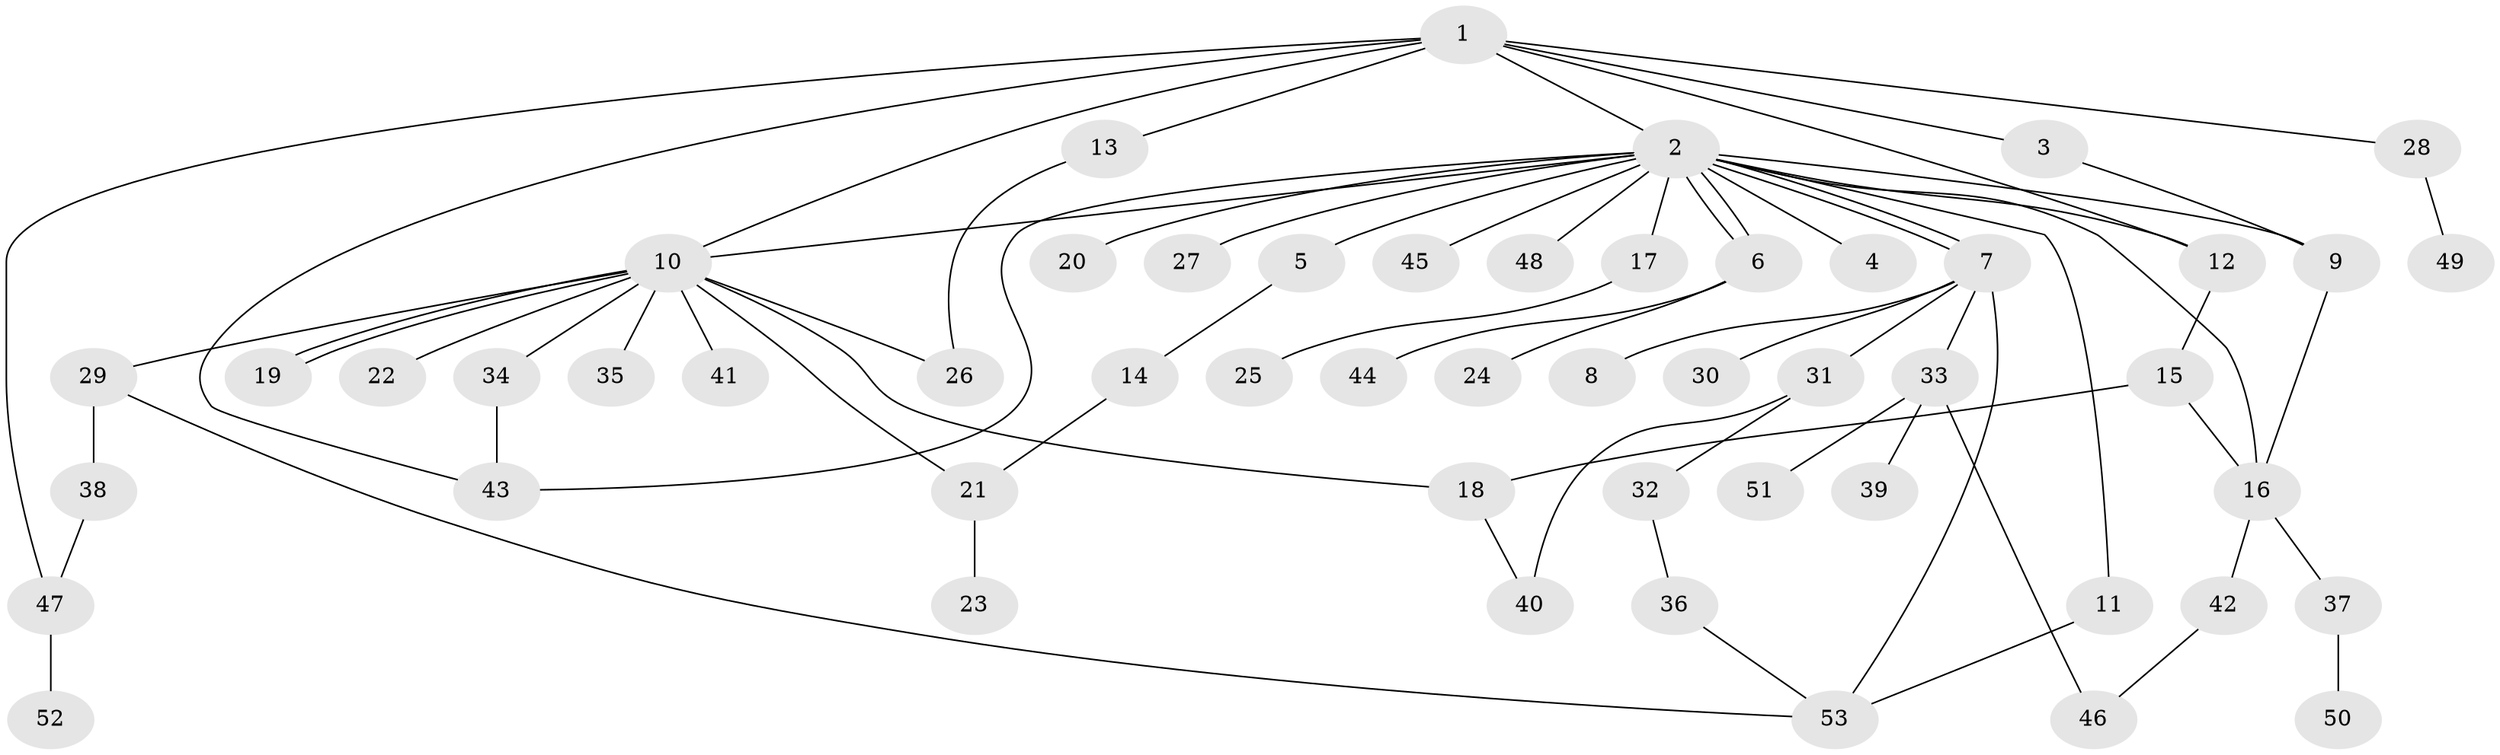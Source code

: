 // coarse degree distribution, {8: 0.03125, 3: 0.25, 4: 0.0625, 2: 0.125, 1: 0.40625, 5: 0.0625, 9: 0.03125, 14: 0.03125}
// Generated by graph-tools (version 1.1) at 2025/36/03/04/25 23:36:42]
// undirected, 53 vertices, 71 edges
graph export_dot {
  node [color=gray90,style=filled];
  1;
  2;
  3;
  4;
  5;
  6;
  7;
  8;
  9;
  10;
  11;
  12;
  13;
  14;
  15;
  16;
  17;
  18;
  19;
  20;
  21;
  22;
  23;
  24;
  25;
  26;
  27;
  28;
  29;
  30;
  31;
  32;
  33;
  34;
  35;
  36;
  37;
  38;
  39;
  40;
  41;
  42;
  43;
  44;
  45;
  46;
  47;
  48;
  49;
  50;
  51;
  52;
  53;
  1 -- 2;
  1 -- 3;
  1 -- 10;
  1 -- 12;
  1 -- 13;
  1 -- 28;
  1 -- 43;
  1 -- 47;
  2 -- 4;
  2 -- 5;
  2 -- 6;
  2 -- 6;
  2 -- 7;
  2 -- 7;
  2 -- 9;
  2 -- 10;
  2 -- 11;
  2 -- 12;
  2 -- 16;
  2 -- 17;
  2 -- 20;
  2 -- 27;
  2 -- 43;
  2 -- 45;
  2 -- 48;
  3 -- 9;
  5 -- 14;
  6 -- 24;
  6 -- 44;
  7 -- 8;
  7 -- 30;
  7 -- 31;
  7 -- 33;
  7 -- 53;
  9 -- 16;
  10 -- 18;
  10 -- 19;
  10 -- 19;
  10 -- 21;
  10 -- 22;
  10 -- 26;
  10 -- 29;
  10 -- 34;
  10 -- 35;
  10 -- 41;
  11 -- 53;
  12 -- 15;
  13 -- 26;
  14 -- 21;
  15 -- 16;
  15 -- 18;
  16 -- 37;
  16 -- 42;
  17 -- 25;
  18 -- 40;
  21 -- 23;
  28 -- 49;
  29 -- 38;
  29 -- 53;
  31 -- 32;
  31 -- 40;
  32 -- 36;
  33 -- 39;
  33 -- 46;
  33 -- 51;
  34 -- 43;
  36 -- 53;
  37 -- 50;
  38 -- 47;
  42 -- 46;
  47 -- 52;
}
